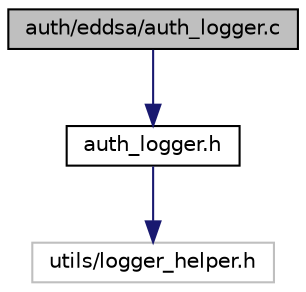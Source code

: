 digraph "auth/eddsa/auth_logger.c"
{
  edge [fontname="Helvetica",fontsize="10",labelfontname="Helvetica",labelfontsize="10"];
  node [fontname="Helvetica",fontsize="10",shape=record];
  Node0 [label="auth/eddsa/auth_logger.c",height=0.2,width=0.4,color="black", fillcolor="grey75", style="filled", fontcolor="black"];
  Node0 -> Node1 [color="midnightblue",fontsize="10",style="solid",fontname="Helvetica"];
  Node1 [label="auth_logger.h",height=0.2,width=0.4,color="black", fillcolor="white", style="filled",URL="$eddsa_2auth__logger_8h.html"];
  Node1 -> Node2 [color="midnightblue",fontsize="10",style="solid",fontname="Helvetica"];
  Node2 [label="utils/logger_helper.h",height=0.2,width=0.4,color="grey75", fillcolor="white", style="filled"];
}
